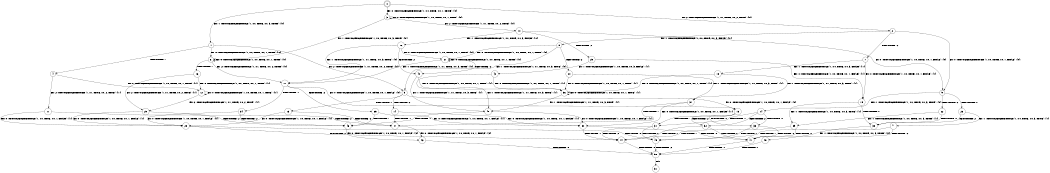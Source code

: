 digraph BCG {
size = "7, 10.5";
center = TRUE;
node [shape = circle];
0 [peripheries = 2];
0 -> 1 [label = "EX !1 !ATOMIC_EXCH_BRANCH (1, +0, TRUE, +0, 3, TRUE) !{0}"];
0 -> 2 [label = "EX !2 !ATOMIC_EXCH_BRANCH (1, +1, TRUE, +0, 2, TRUE) !{0}"];
0 -> 3 [label = "EX !0 !ATOMIC_EXCH_BRANCH (1, +0, TRUE, +0, 1, TRUE) !{0}"];
1 -> 4 [label = "TERMINATE !1"];
1 -> 5 [label = "EX !2 !ATOMIC_EXCH_BRANCH (1, +1, TRUE, +0, 2, TRUE) !{0}"];
1 -> 6 [label = "EX !0 !ATOMIC_EXCH_BRANCH (1, +0, TRUE, +0, 1, TRUE) !{0}"];
2 -> 7 [label = "TERMINATE !2"];
2 -> 8 [label = "EX !1 !ATOMIC_EXCH_BRANCH (1, +0, TRUE, +0, 3, FALSE) !{0}"];
2 -> 9 [label = "EX !0 !ATOMIC_EXCH_BRANCH (1, +0, TRUE, +0, 1, FALSE) !{0}"];
3 -> 6 [label = "EX !1 !ATOMIC_EXCH_BRANCH (1, +0, TRUE, +0, 3, TRUE) !{0}"];
3 -> 10 [label = "EX !2 !ATOMIC_EXCH_BRANCH (1, +1, TRUE, +0, 2, TRUE) !{0}"];
3 -> 3 [label = "EX !0 !ATOMIC_EXCH_BRANCH (1, +0, TRUE, +0, 1, TRUE) !{0}"];
4 -> 11 [label = "EX !2 !ATOMIC_EXCH_BRANCH (1, +1, TRUE, +0, 2, TRUE) !{1}"];
4 -> 12 [label = "EX !0 !ATOMIC_EXCH_BRANCH (1, +0, TRUE, +0, 1, TRUE) !{1}"];
5 -> 13 [label = "TERMINATE !1"];
5 -> 14 [label = "TERMINATE !2"];
5 -> 15 [label = "EX !0 !ATOMIC_EXCH_BRANCH (1, +0, TRUE, +0, 1, FALSE) !{0}"];
6 -> 16 [label = "TERMINATE !1"];
6 -> 17 [label = "EX !2 !ATOMIC_EXCH_BRANCH (1, +1, TRUE, +0, 2, TRUE) !{0}"];
6 -> 6 [label = "EX !0 !ATOMIC_EXCH_BRANCH (1, +0, TRUE, +0, 1, TRUE) !{0}"];
7 -> 18 [label = "EX !1 !ATOMIC_EXCH_BRANCH (1, +0, TRUE, +0, 3, FALSE) !{1}"];
7 -> 19 [label = "EX !0 !ATOMIC_EXCH_BRANCH (1, +0, TRUE, +0, 1, FALSE) !{1}"];
8 -> 20 [label = "TERMINATE !2"];
8 -> 21 [label = "EX !0 !ATOMIC_EXCH_BRANCH (1, +0, TRUE, +0, 1, TRUE) !{0}"];
8 -> 5 [label = "EX !1 !ATOMIC_EXCH_BRANCH (1, +1, TRUE, +0, 3, TRUE) !{0}"];
9 -> 22 [label = "TERMINATE !2"];
9 -> 23 [label = "TERMINATE !0"];
9 -> 24 [label = "EX !1 !ATOMIC_EXCH_BRANCH (1, +0, TRUE, +0, 3, TRUE) !{0}"];
10 -> 25 [label = "TERMINATE !2"];
10 -> 26 [label = "EX !1 !ATOMIC_EXCH_BRANCH (1, +0, TRUE, +0, 3, FALSE) !{0}"];
10 -> 9 [label = "EX !0 !ATOMIC_EXCH_BRANCH (1, +0, TRUE, +0, 1, FALSE) !{0}"];
11 -> 27 [label = "TERMINATE !2"];
11 -> 28 [label = "EX !0 !ATOMIC_EXCH_BRANCH (1, +0, TRUE, +0, 1, FALSE) !{1}"];
12 -> 29 [label = "EX !2 !ATOMIC_EXCH_BRANCH (1, +1, TRUE, +0, 2, TRUE) !{1}"];
12 -> 12 [label = "EX !0 !ATOMIC_EXCH_BRANCH (1, +0, TRUE, +0, 1, TRUE) !{1}"];
13 -> 27 [label = "TERMINATE !2"];
13 -> 28 [label = "EX !0 !ATOMIC_EXCH_BRANCH (1, +0, TRUE, +0, 1, FALSE) !{1}"];
14 -> 27 [label = "TERMINATE !1"];
14 -> 30 [label = "EX !0 !ATOMIC_EXCH_BRANCH (1, +0, TRUE, +0, 1, FALSE) !{1}"];
15 -> 31 [label = "TERMINATE !1"];
15 -> 32 [label = "TERMINATE !2"];
15 -> 33 [label = "TERMINATE !0"];
16 -> 12 [label = "EX !0 !ATOMIC_EXCH_BRANCH (1, +0, TRUE, +0, 1, TRUE) !{1}"];
16 -> 29 [label = "EX !2 !ATOMIC_EXCH_BRANCH (1, +1, TRUE, +0, 2, TRUE) !{1}"];
17 -> 34 [label = "TERMINATE !1"];
17 -> 35 [label = "TERMINATE !2"];
17 -> 15 [label = "EX !0 !ATOMIC_EXCH_BRANCH (1, +0, TRUE, +0, 1, FALSE) !{0}"];
18 -> 36 [label = "EX !0 !ATOMIC_EXCH_BRANCH (1, +0, TRUE, +0, 1, TRUE) !{1}"];
18 -> 37 [label = "EX !1 !ATOMIC_EXCH_BRANCH (1, +1, TRUE, +0, 3, TRUE) !{1}"];
19 -> 38 [label = "TERMINATE !0"];
19 -> 39 [label = "EX !1 !ATOMIC_EXCH_BRANCH (1, +0, TRUE, +0, 3, TRUE) !{1}"];
20 -> 37 [label = "EX !1 !ATOMIC_EXCH_BRANCH (1, +1, TRUE, +0, 3, TRUE) !{1}"];
20 -> 36 [label = "EX !0 !ATOMIC_EXCH_BRANCH (1, +0, TRUE, +0, 1, TRUE) !{1}"];
21 -> 40 [label = "TERMINATE !2"];
21 -> 17 [label = "EX !1 !ATOMIC_EXCH_BRANCH (1, +1, TRUE, +0, 3, TRUE) !{0}"];
21 -> 21 [label = "EX !0 !ATOMIC_EXCH_BRANCH (1, +0, TRUE, +0, 1, TRUE) !{0}"];
22 -> 38 [label = "TERMINATE !0"];
22 -> 39 [label = "EX !1 !ATOMIC_EXCH_BRANCH (1, +0, TRUE, +0, 3, TRUE) !{1}"];
23 -> 38 [label = "TERMINATE !2"];
23 -> 41 [label = "EX !1 !ATOMIC_EXCH_BRANCH (1, +0, TRUE, +0, 3, TRUE) !{1}"];
24 -> 31 [label = "TERMINATE !1"];
24 -> 32 [label = "TERMINATE !2"];
24 -> 33 [label = "TERMINATE !0"];
25 -> 19 [label = "EX !0 !ATOMIC_EXCH_BRANCH (1, +0, TRUE, +0, 1, FALSE) !{1}"];
25 -> 42 [label = "EX !1 !ATOMIC_EXCH_BRANCH (1, +0, TRUE, +0, 3, FALSE) !{1}"];
26 -> 40 [label = "TERMINATE !2"];
26 -> 17 [label = "EX !1 !ATOMIC_EXCH_BRANCH (1, +1, TRUE, +0, 3, TRUE) !{0}"];
26 -> 21 [label = "EX !0 !ATOMIC_EXCH_BRANCH (1, +0, TRUE, +0, 1, TRUE) !{0}"];
27 -> 43 [label = "EX !0 !ATOMIC_EXCH_BRANCH (1, +0, TRUE, +0, 1, FALSE) !{2}"];
28 -> 44 [label = "TERMINATE !2"];
28 -> 45 [label = "TERMINATE !0"];
29 -> 46 [label = "TERMINATE !2"];
29 -> 28 [label = "EX !0 !ATOMIC_EXCH_BRANCH (1, +0, TRUE, +0, 1, FALSE) !{1}"];
30 -> 44 [label = "TERMINATE !1"];
30 -> 47 [label = "TERMINATE !0"];
31 -> 44 [label = "TERMINATE !2"];
31 -> 45 [label = "TERMINATE !0"];
32 -> 44 [label = "TERMINATE !1"];
32 -> 47 [label = "TERMINATE !0"];
33 -> 45 [label = "TERMINATE !1"];
33 -> 47 [label = "TERMINATE !2"];
34 -> 28 [label = "EX !0 !ATOMIC_EXCH_BRANCH (1, +0, TRUE, +0, 1, FALSE) !{1}"];
34 -> 46 [label = "TERMINATE !2"];
35 -> 30 [label = "EX !0 !ATOMIC_EXCH_BRANCH (1, +0, TRUE, +0, 1, FALSE) !{1}"];
35 -> 46 [label = "TERMINATE !1"];
36 -> 48 [label = "EX !1 !ATOMIC_EXCH_BRANCH (1, +1, TRUE, +0, 3, TRUE) !{1}"];
36 -> 36 [label = "EX !0 !ATOMIC_EXCH_BRANCH (1, +0, TRUE, +0, 1, TRUE) !{1}"];
37 -> 27 [label = "TERMINATE !1"];
37 -> 30 [label = "EX !0 !ATOMIC_EXCH_BRANCH (1, +0, TRUE, +0, 1, FALSE) !{1}"];
38 -> 49 [label = "EX !1 !ATOMIC_EXCH_BRANCH (1, +0, TRUE, +0, 3, TRUE) !{2}"];
39 -> 44 [label = "TERMINATE !1"];
39 -> 47 [label = "TERMINATE !0"];
40 -> 48 [label = "EX !1 !ATOMIC_EXCH_BRANCH (1, +1, TRUE, +0, 3, TRUE) !{1}"];
40 -> 36 [label = "EX !0 !ATOMIC_EXCH_BRANCH (1, +0, TRUE, +0, 1, TRUE) !{1}"];
41 -> 45 [label = "TERMINATE !1"];
41 -> 47 [label = "TERMINATE !2"];
42 -> 48 [label = "EX !1 !ATOMIC_EXCH_BRANCH (1, +1, TRUE, +0, 3, TRUE) !{1}"];
42 -> 36 [label = "EX !0 !ATOMIC_EXCH_BRANCH (1, +0, TRUE, +0, 1, TRUE) !{1}"];
43 -> 50 [label = "TERMINATE !0"];
44 -> 50 [label = "TERMINATE !0"];
45 -> 50 [label = "TERMINATE !2"];
46 -> 43 [label = "EX !0 !ATOMIC_EXCH_BRANCH (1, +0, TRUE, +0, 1, FALSE) !{2}"];
47 -> 50 [label = "TERMINATE !1"];
48 -> 46 [label = "TERMINATE !1"];
48 -> 30 [label = "EX !0 !ATOMIC_EXCH_BRANCH (1, +0, TRUE, +0, 1, FALSE) !{1}"];
49 -> 50 [label = "TERMINATE !1"];
50 -> 51 [label = "exit"];
}
